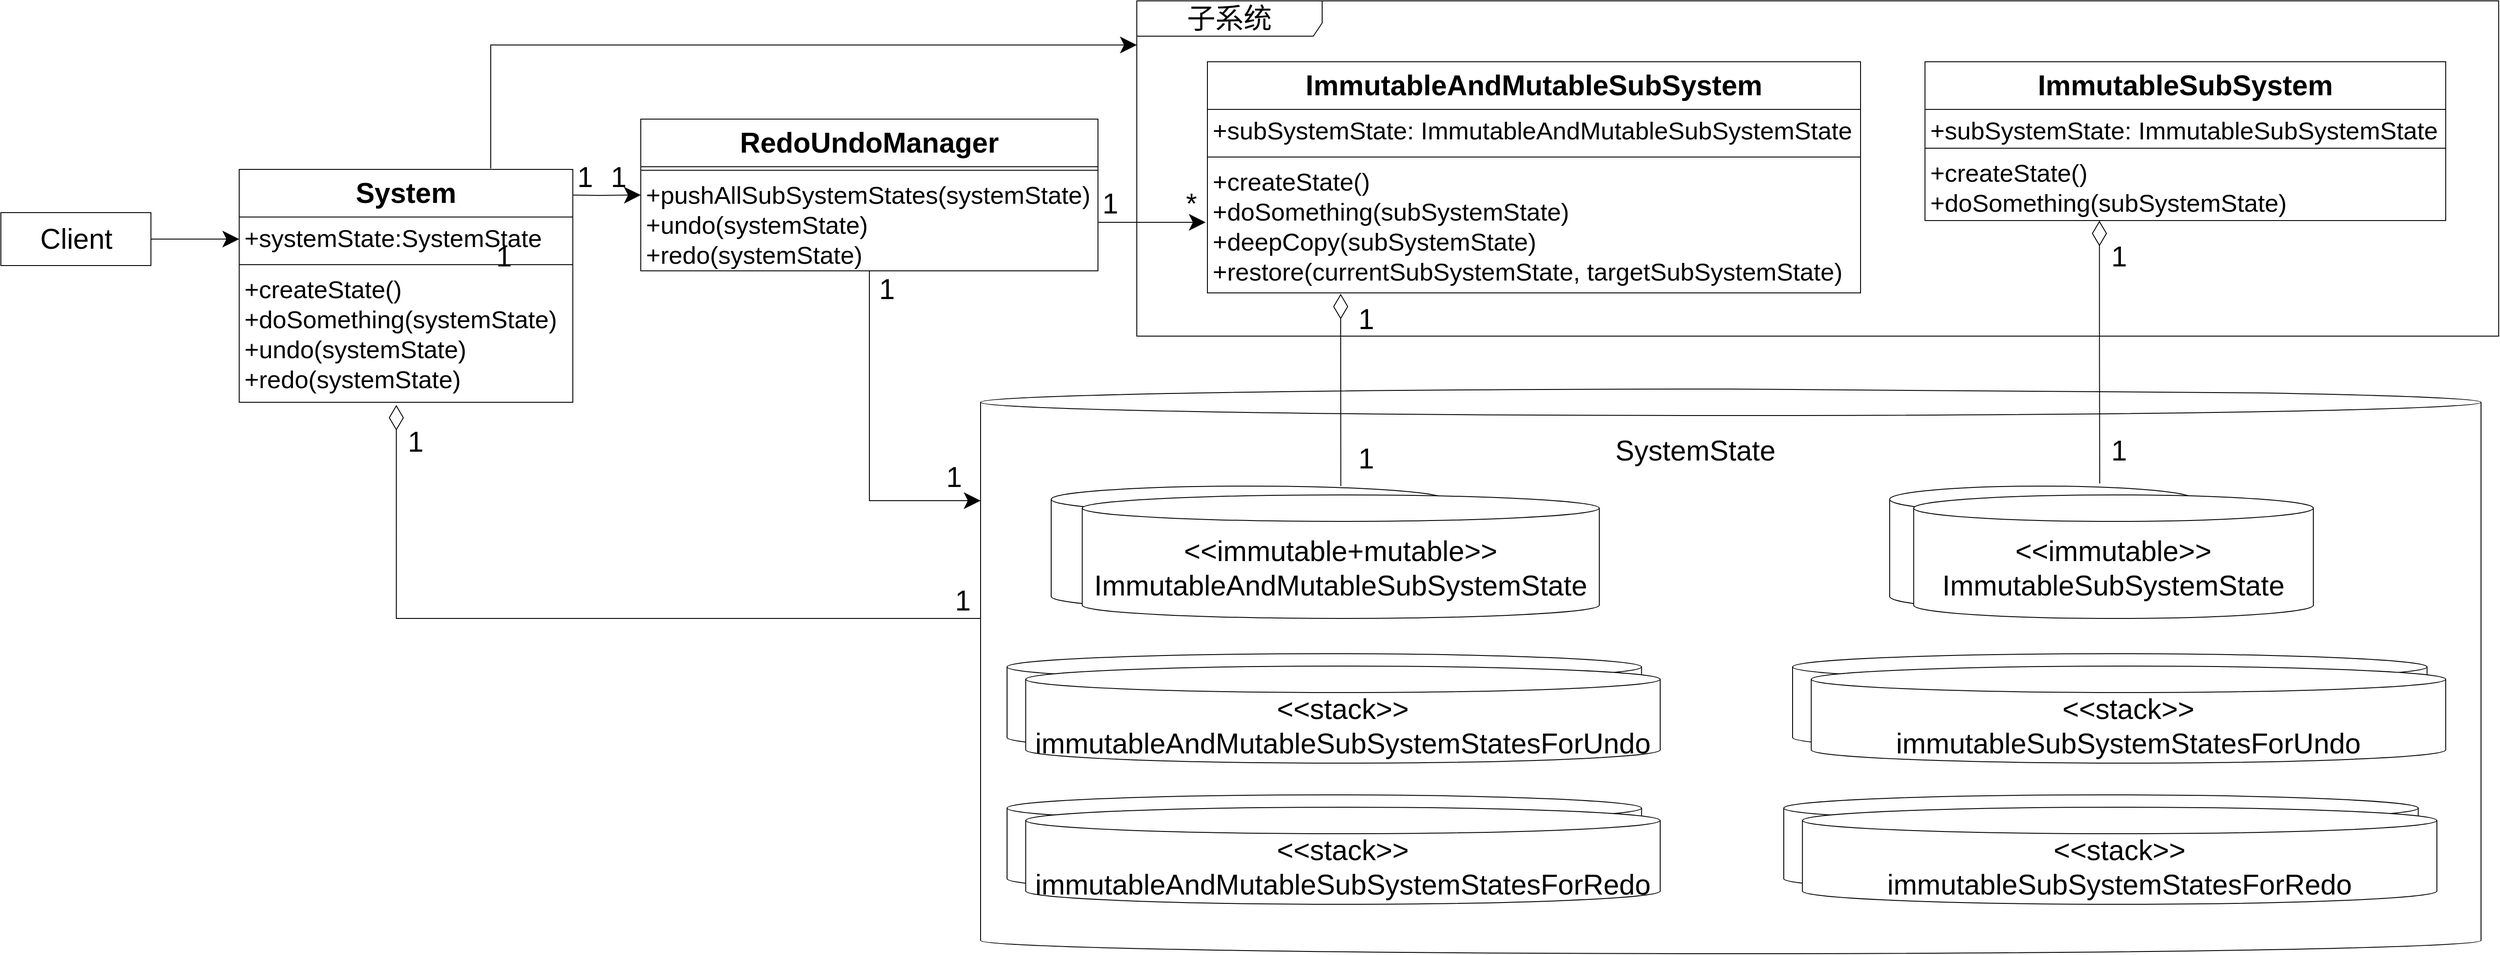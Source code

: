 <mxfile version="14.6.13" type="device"><diagram id="34xcj6VJA_TgIxmaPHAQ" name="第 1 页"><mxGraphModel dx="3592" dy="2130" grid="1" gridSize="10" guides="1" tooltips="1" connect="1" arrows="1" fold="1" page="1" pageScale="1" pageWidth="827" pageHeight="1169" math="0" shadow="0"><root><mxCell id="0"/><mxCell id="1" parent="0"/><mxCell id="PxvBBL2ty2cdPOecogPF-61" value="&lt;font style=&quot;font-size: 32px&quot;&gt;子系统&lt;/font&gt;" style="shape=umlFrame;whiteSpace=wrap;html=1;width=210;height=40;fontSize=32;" parent="1" vertex="1"><mxGeometry x="827" y="330" width="1543" height="380" as="geometry"/></mxCell><mxCell id="PxvBBL2ty2cdPOecogPF-2" value="" style="shape=cylinder3;whiteSpace=wrap;html=1;boundedLbl=1;backgroundOutline=1;size=15;" parent="1" vertex="1"><mxGeometry x="650" y="770" width="1700" height="640" as="geometry"/></mxCell><mxCell id="PxvBBL2ty2cdPOecogPF-3" value="" style="edgeStyle=orthogonalEdgeStyle;rounded=0;orthogonalLoop=1;jettySize=auto;html=1;endSize=16;startSize=16;entryX=0;entryY=0.5;entryDx=0;entryDy=0;" parent="1" source="PxvBBL2ty2cdPOecogPF-4" target="75CkoZoMo51UIs62_muZ-5" edge="1"><mxGeometry relative="1" as="geometry"><mxPoint x="-163.0" y="549" as="targetPoint"/></mxGeometry></mxCell><mxCell id="PxvBBL2ty2cdPOecogPF-4" value="Client" style="html=1;fontSize=32;" parent="1" vertex="1"><mxGeometry x="-460" y="570.0" width="170" height="60" as="geometry"/></mxCell><mxCell id="PxvBBL2ty2cdPOecogPF-43" style="edgeStyle=orthogonalEdgeStyle;rounded=0;orthogonalLoop=1;jettySize=auto;html=1;entryX=0;entryY=0;entryDx=0;entryDy=126.5;entryPerimeter=0;endSize=16;startSize=16;" parent="1" source="PxvBBL2ty2cdPOecogPF-7" target="PxvBBL2ty2cdPOecogPF-2" edge="1"><mxGeometry relative="1" as="geometry"/></mxCell><mxCell id="PxvBBL2ty2cdPOecogPF-7" value="RedoUndoManager" style="swimlane;fontStyle=1;align=center;verticalAlign=top;childLayout=stackLayout;horizontal=1;startSize=54;horizontalStack=0;resizeParent=1;resizeParentMax=0;resizeLast=0;collapsible=1;marginBottom=0;fontSize=32;" parent="1" vertex="1"><mxGeometry x="265" y="464" width="518" height="172" as="geometry"/></mxCell><mxCell id="PxvBBL2ty2cdPOecogPF-8" value="" style="line;strokeWidth=1;fillColor=none;align=left;verticalAlign=middle;spacingTop=-1;spacingLeft=3;spacingRight=3;rotatable=0;labelPosition=right;points=[];portConstraint=eastwest;" parent="PxvBBL2ty2cdPOecogPF-7" vertex="1"><mxGeometry y="54" width="518" height="8" as="geometry"/></mxCell><mxCell id="PxvBBL2ty2cdPOecogPF-9" value="+pushAllSubSystemStates(systemState)&#10;+undo(systemState)&#10;+redo(systemState)" style="text;strokeColor=none;fillColor=none;align=left;verticalAlign=top;spacingLeft=4;spacingRight=4;overflow=hidden;rotatable=0;points=[[0,0.5],[1,0.5]];portConstraint=eastwest;fontSize=28;" parent="PxvBBL2ty2cdPOecogPF-7" vertex="1"><mxGeometry y="62" width="518" height="110" as="geometry"/></mxCell><mxCell id="PxvBBL2ty2cdPOecogPF-11" style="edgeStyle=orthogonalEdgeStyle;rounded=0;orthogonalLoop=1;jettySize=auto;html=1;startSize=26;endSize=26;startArrow=diamondThin;startFill=0;endArrow=none;endFill=0;exitX=0.471;exitY=1.02;exitDx=0;exitDy=0;exitPerimeter=0;" parent="1" source="75CkoZoMo51UIs62_muZ-7" edge="1"><mxGeometry relative="1" as="geometry"><mxPoint x="-10" y="780" as="sourcePoint"/><mxPoint x="650" y="1030" as="targetPoint"/><Array as="points"><mxPoint x="-12" y="1030"/><mxPoint x="650" y="1030"/></Array></mxGeometry></mxCell><mxCell id="PxvBBL2ty2cdPOecogPF-45" style="edgeStyle=orthogonalEdgeStyle;rounded=0;orthogonalLoop=1;jettySize=auto;html=1;entryX=0.736;entryY=0;entryDx=0;entryDy=0;entryPerimeter=0;startSize=26;endSize=26;startArrow=diamondThin;startFill=0;endArrow=none;endFill=0;" parent="1" target="PxvBBL2ty2cdPOecogPF-36" edge="1"><mxGeometry relative="1" as="geometry"><Array as="points"><mxPoint x="1058" y="690"/><mxPoint x="1058" y="690"/></Array><mxPoint x="1058" y="662" as="sourcePoint"/></mxGeometry></mxCell><mxCell id="PxvBBL2ty2cdPOecogPF-26" value="&lt;font style=&quot;font-size: 32px&quot;&gt;SystemState&lt;/font&gt;" style="text;html=1;strokeColor=none;fillColor=none;align=center;verticalAlign=middle;whiteSpace=wrap;rounded=0;" parent="1" vertex="1"><mxGeometry x="1440" y="820" width="40" height="40" as="geometry"/></mxCell><mxCell id="PxvBBL2ty2cdPOecogPF-33" style="edgeStyle=orthogonalEdgeStyle;rounded=0;orthogonalLoop=1;jettySize=auto;html=1;startSize=16;endSize=16;exitX=0.5;exitY=0;exitDx=0;exitDy=0;" parent="1" edge="1"><mxGeometry relative="1" as="geometry"><mxPoint x="827" y="380" as="targetPoint"/><Array as="points"><mxPoint x="95" y="380"/><mxPoint x="827" y="380"/></Array><mxPoint x="95" y="520.0" as="sourcePoint"/></mxGeometry></mxCell><mxCell id="PxvBBL2ty2cdPOecogPF-34" style="edgeStyle=orthogonalEdgeStyle;rounded=0;orthogonalLoop=1;jettySize=auto;html=1;startSize=16;endSize=16;exitX=1;exitY=0.5;exitDx=0;exitDy=0;" parent="1" target="PxvBBL2ty2cdPOecogPF-7" edge="1"><mxGeometry relative="1" as="geometry"><mxPoint x="180" y="550.0" as="sourcePoint"/></mxGeometry></mxCell><mxCell id="PxvBBL2ty2cdPOecogPF-37" value="" style="group" parent="1" vertex="1" connectable="0"><mxGeometry x="730" y="880" width="621" height="150" as="geometry"/></mxCell><mxCell id="PxvBBL2ty2cdPOecogPF-36" value="" style="shape=cylinder3;whiteSpace=wrap;html=1;boundedLbl=1;backgroundOutline=1;size=15;" parent="PxvBBL2ty2cdPOecogPF-37" vertex="1"><mxGeometry width="445.857" height="140" as="geometry"/></mxCell><mxCell id="PxvBBL2ty2cdPOecogPF-10" value="&lt;font style=&quot;font-size: 32px&quot;&gt;&amp;lt;&amp;lt;immutable+mutable&amp;gt;&amp;gt;&lt;br&gt;ImmutableAndMutableSubSystemState&lt;br&gt;&lt;/font&gt;" style="shape=cylinder3;whiteSpace=wrap;html=1;boundedLbl=1;backgroundOutline=1;size=15;" parent="PxvBBL2ty2cdPOecogPF-37" vertex="1"><mxGeometry x="35.196" y="10" width="585.804" height="140" as="geometry"/></mxCell><mxCell id="PxvBBL2ty2cdPOecogPF-39" value="" style="group" parent="1" vertex="1" connectable="0"><mxGeometry x="680" y="1070" width="740" height="124" as="geometry"/></mxCell><mxCell id="PxvBBL2ty2cdPOecogPF-38" value="" style="shape=cylinder3;whiteSpace=wrap;html=1;boundedLbl=1;backgroundOutline=1;size=15;" parent="PxvBBL2ty2cdPOecogPF-39" vertex="1"><mxGeometry width="718.857" height="110" as="geometry"/></mxCell><mxCell id="PxvBBL2ty2cdPOecogPF-27" value="&lt;span style=&quot;font-size: 32px ; text-align: left&quot;&gt;&amp;lt;&amp;lt;stack&amp;gt;&amp;gt;&lt;br&gt;&lt;/span&gt;&lt;span style=&quot;font-size: 32px&quot;&gt;immutableAndMutableSubSystem&lt;/span&gt;&lt;span style=&quot;font-size: 32px ; text-align: left&quot;&gt;StatesForUndo&lt;/span&gt;" style="shape=cylinder3;whiteSpace=wrap;html=1;boundedLbl=1;backgroundOutline=1;size=15;" parent="PxvBBL2ty2cdPOecogPF-39" vertex="1"><mxGeometry x="21.143" y="14" width="718.857" height="110" as="geometry"/></mxCell><mxCell id="PxvBBL2ty2cdPOecogPF-44" style="edgeStyle=orthogonalEdgeStyle;rounded=0;orthogonalLoop=1;jettySize=auto;html=1;startSize=16;endSize=16;" parent="1" source="PxvBBL2ty2cdPOecogPF-9" edge="1"><mxGeometry relative="1" as="geometry"><mxPoint x="905" y="581.0" as="targetPoint"/></mxGeometry></mxCell><mxCell id="PxvBBL2ty2cdPOecogPF-46" value="&lt;font style=&quot;font-size: 32px&quot;&gt;1&lt;/font&gt;" style="text;html=1;strokeColor=none;fillColor=none;align=center;verticalAlign=middle;whiteSpace=wrap;rounded=0;" parent="1" vertex="1"><mxGeometry x="90.0" y="610" width="40" height="20" as="geometry"/></mxCell><mxCell id="PxvBBL2ty2cdPOecogPF-47" value="&lt;font style=&quot;font-size: 32px&quot;&gt;1&lt;/font&gt;" style="text;html=1;strokeColor=none;fillColor=none;align=center;verticalAlign=middle;whiteSpace=wrap;rounded=0;" parent="1" vertex="1"><mxGeometry x="610.0" y="1000" width="40" height="20" as="geometry"/></mxCell><mxCell id="PxvBBL2ty2cdPOecogPF-48" value="&lt;font style=&quot;font-size: 32px&quot;&gt;1&lt;/font&gt;" style="text;html=1;strokeColor=none;fillColor=none;align=center;verticalAlign=middle;whiteSpace=wrap;rounded=0;" parent="1" vertex="1"><mxGeometry x="524.0" y="647" width="40" height="20" as="geometry"/></mxCell><mxCell id="PxvBBL2ty2cdPOecogPF-49" value="&lt;font style=&quot;font-size: 32px&quot;&gt;1&lt;/font&gt;" style="text;html=1;strokeColor=none;fillColor=none;align=center;verticalAlign=middle;whiteSpace=wrap;rounded=0;" parent="1" vertex="1"><mxGeometry x="600.0" y="860" width="40" height="20" as="geometry"/></mxCell><mxCell id="PxvBBL2ty2cdPOecogPF-50" value="&lt;font style=&quot;font-size: 32px&quot;&gt;1&lt;/font&gt;" style="text;html=1;strokeColor=none;fillColor=none;align=center;verticalAlign=middle;whiteSpace=wrap;rounded=0;" parent="1" vertex="1"><mxGeometry x="182.0" y="520" width="40" height="20" as="geometry"/></mxCell><mxCell id="PxvBBL2ty2cdPOecogPF-51" value="&lt;font style=&quot;font-size: 32px&quot;&gt;1&lt;/font&gt;" style="text;html=1;strokeColor=none;fillColor=none;align=center;verticalAlign=middle;whiteSpace=wrap;rounded=0;" parent="1" vertex="1"><mxGeometry x="220.0" y="520" width="40" height="20" as="geometry"/></mxCell><mxCell id="PxvBBL2ty2cdPOecogPF-56" value="&lt;font style=&quot;font-size: 32px&quot;&gt;1&lt;/font&gt;" style="text;html=1;strokeColor=none;fillColor=none;align=center;verticalAlign=middle;whiteSpace=wrap;rounded=0;" parent="1" vertex="1"><mxGeometry x="777.0" y="550" width="40" height="20" as="geometry"/></mxCell><mxCell id="PxvBBL2ty2cdPOecogPF-57" value="&lt;font style=&quot;font-size: 32px&quot;&gt;*&lt;/font&gt;" style="text;html=1;strokeColor=none;fillColor=none;align=center;verticalAlign=middle;whiteSpace=wrap;rounded=0;" parent="1" vertex="1"><mxGeometry x="869.0" y="550" width="40" height="20" as="geometry"/></mxCell><mxCell id="PxvBBL2ty2cdPOecogPF-80" style="edgeStyle=orthogonalEdgeStyle;rounded=0;orthogonalLoop=1;jettySize=auto;html=1;startSize=26;endSize=26;exitX=0.335;exitY=1.002;exitDx=0;exitDy=0;exitPerimeter=0;startArrow=diamondThin;startFill=0;endArrow=none;endFill=0;" parent="1" source="75CkoZoMo51UIs62_muZ-15" edge="1"><mxGeometry relative="1" as="geometry"><mxPoint x="1918" y="877" as="targetPoint"/><mxPoint x="1917.44" y="598.288" as="sourcePoint"/></mxGeometry></mxCell><mxCell id="PxvBBL2ty2cdPOecogPF-62" value="" style="group" parent="1" vertex="1" connectable="0"><mxGeometry x="1680" y="880" width="480" height="150" as="geometry"/></mxCell><mxCell id="PxvBBL2ty2cdPOecogPF-63" value="" style="shape=cylinder3;whiteSpace=wrap;html=1;boundedLbl=1;backgroundOutline=1;size=15;" parent="PxvBBL2ty2cdPOecogPF-62" vertex="1"><mxGeometry width="344.624" height="140" as="geometry"/></mxCell><mxCell id="PxvBBL2ty2cdPOecogPF-64" value="&lt;font style=&quot;font-size: 32px&quot;&gt;&amp;lt;&amp;lt;immutable&amp;gt;&amp;gt;&lt;br&gt;ImmutableSubSystemState&lt;br&gt;&lt;/font&gt;" style="shape=cylinder3;whiteSpace=wrap;html=1;boundedLbl=1;backgroundOutline=1;size=15;" parent="PxvBBL2ty2cdPOecogPF-62" vertex="1"><mxGeometry x="27.205" y="10" width="452.795" height="140" as="geometry"/></mxCell><mxCell id="PxvBBL2ty2cdPOecogPF-71" value="" style="group" parent="1" vertex="1" connectable="0"><mxGeometry x="680" y="1230" width="740" height="124" as="geometry"/></mxCell><mxCell id="PxvBBL2ty2cdPOecogPF-72" value="" style="shape=cylinder3;whiteSpace=wrap;html=1;boundedLbl=1;backgroundOutline=1;size=15;" parent="PxvBBL2ty2cdPOecogPF-71" vertex="1"><mxGeometry width="718.857" height="110" as="geometry"/></mxCell><mxCell id="PxvBBL2ty2cdPOecogPF-73" value="&lt;span style=&quot;font-size: 32px ; text-align: left&quot;&gt;&amp;lt;&amp;lt;stack&amp;gt;&amp;gt;&lt;br&gt;&lt;/span&gt;&lt;span style=&quot;font-size: 32px&quot;&gt;immutableAndMutableSubSystem&lt;/span&gt;&lt;span style=&quot;font-size: 32px ; text-align: left&quot;&gt;StatesForRedo&lt;/span&gt;" style="shape=cylinder3;whiteSpace=wrap;html=1;boundedLbl=1;backgroundOutline=1;size=15;" parent="PxvBBL2ty2cdPOecogPF-71" vertex="1"><mxGeometry x="21.143" y="14" width="718.857" height="110" as="geometry"/></mxCell><mxCell id="PxvBBL2ty2cdPOecogPF-74" value="" style="group" parent="1" vertex="1" connectable="0"><mxGeometry x="1570" y="1070" width="740" height="124" as="geometry"/></mxCell><mxCell id="PxvBBL2ty2cdPOecogPF-75" value="" style="shape=cylinder3;whiteSpace=wrap;html=1;boundedLbl=1;backgroundOutline=1;size=15;" parent="PxvBBL2ty2cdPOecogPF-74" vertex="1"><mxGeometry width="718.857" height="110" as="geometry"/></mxCell><mxCell id="PxvBBL2ty2cdPOecogPF-76" value="&lt;span style=&quot;font-size: 32px ; text-align: left&quot;&gt;&amp;lt;&amp;lt;stack&amp;gt;&amp;gt;&lt;br&gt;&lt;/span&gt;&lt;span style=&quot;font-size: 32px&quot;&gt;immutableSubSystem&lt;/span&gt;&lt;span style=&quot;font-size: 32px ; text-align: left&quot;&gt;StatesForUndo&lt;/span&gt;" style="shape=cylinder3;whiteSpace=wrap;html=1;boundedLbl=1;backgroundOutline=1;size=15;" parent="PxvBBL2ty2cdPOecogPF-74" vertex="1"><mxGeometry x="21.143" y="14" width="718.857" height="110" as="geometry"/></mxCell><mxCell id="PxvBBL2ty2cdPOecogPF-77" value="" style="group" parent="1" vertex="1" connectable="0"><mxGeometry x="1560" y="1230" width="740" height="124" as="geometry"/></mxCell><mxCell id="PxvBBL2ty2cdPOecogPF-78" value="" style="shape=cylinder3;whiteSpace=wrap;html=1;boundedLbl=1;backgroundOutline=1;size=15;" parent="PxvBBL2ty2cdPOecogPF-77" vertex="1"><mxGeometry width="718.857" height="110" as="geometry"/></mxCell><mxCell id="PxvBBL2ty2cdPOecogPF-79" value="&lt;span style=&quot;font-size: 32px ; text-align: left&quot;&gt;&amp;lt;&amp;lt;stack&amp;gt;&amp;gt;&lt;br&gt;&lt;/span&gt;&lt;span style=&quot;font-size: 32px&quot;&gt;immutableSubSystem&lt;/span&gt;&lt;span style=&quot;font-size: 32px ; text-align: left&quot;&gt;StatesForRedo&lt;/span&gt;" style="shape=cylinder3;whiteSpace=wrap;html=1;boundedLbl=1;backgroundOutline=1;size=15;" parent="PxvBBL2ty2cdPOecogPF-77" vertex="1"><mxGeometry x="21.143" y="14" width="718.857" height="110" as="geometry"/></mxCell><mxCell id="059wEsYNDThHB27LquDz-1" value="&lt;font style=&quot;font-size: 32px&quot;&gt;1&lt;/font&gt;" style="text;html=1;strokeColor=none;fillColor=none;align=center;verticalAlign=middle;whiteSpace=wrap;rounded=0;" parent="1" vertex="1"><mxGeometry x="1067.0" y="681" width="40" height="20" as="geometry"/></mxCell><mxCell id="059wEsYNDThHB27LquDz-2" value="&lt;font style=&quot;font-size: 32px&quot;&gt;1&lt;/font&gt;" style="text;html=1;strokeColor=none;fillColor=none;align=center;verticalAlign=middle;whiteSpace=wrap;rounded=0;" parent="1" vertex="1"><mxGeometry x="1067.0" y="839" width="40" height="20" as="geometry"/></mxCell><mxCell id="059wEsYNDThHB27LquDz-3" value="&lt;font style=&quot;font-size: 32px&quot;&gt;1&lt;/font&gt;" style="text;html=1;strokeColor=none;fillColor=none;align=center;verticalAlign=middle;whiteSpace=wrap;rounded=0;" parent="1" vertex="1"><mxGeometry x="1920.0" y="610" width="40" height="20" as="geometry"/></mxCell><mxCell id="059wEsYNDThHB27LquDz-4" value="&lt;font style=&quot;font-size: 32px&quot;&gt;1&lt;/font&gt;" style="text;html=1;strokeColor=none;fillColor=none;align=center;verticalAlign=middle;whiteSpace=wrap;rounded=0;" parent="1" vertex="1"><mxGeometry x="1920.0" y="830" width="40" height="20" as="geometry"/></mxCell><mxCell id="75CkoZoMo51UIs62_muZ-4" value="System" style="swimlane;fontStyle=1;align=center;verticalAlign=top;childLayout=stackLayout;horizontal=1;startSize=54;horizontalStack=0;resizeParent=1;resizeParentMax=0;resizeLast=0;collapsible=1;marginBottom=0;fontSize=32;" parent="1" vertex="1"><mxGeometry x="-190" y="521" width="378" height="264" as="geometry"/></mxCell><mxCell id="75CkoZoMo51UIs62_muZ-5" value="+systemState:SystemState" style="text;strokeColor=none;fillColor=none;align=left;verticalAlign=top;spacingLeft=4;spacingRight=4;overflow=hidden;rotatable=0;points=[[0,0.5],[1,0.5]];portConstraint=eastwest;fontSize=28;" parent="75CkoZoMo51UIs62_muZ-4" vertex="1"><mxGeometry y="54" width="378" height="50" as="geometry"/></mxCell><mxCell id="75CkoZoMo51UIs62_muZ-6" value="" style="line;strokeWidth=1;fillColor=none;align=left;verticalAlign=middle;spacingTop=-1;spacingLeft=3;spacingRight=3;rotatable=0;labelPosition=right;points=[];portConstraint=eastwest;" parent="75CkoZoMo51UIs62_muZ-4" vertex="1"><mxGeometry y="104" width="378" height="8" as="geometry"/></mxCell><mxCell id="75CkoZoMo51UIs62_muZ-7" value="+createState()&#10;+doSomething(systemState)&#10;+undo(systemState)&#10;+redo(systemState)" style="text;strokeColor=none;fillColor=none;align=left;verticalAlign=top;spacingLeft=4;spacingRight=4;overflow=hidden;rotatable=0;points=[[0,0.5],[1,0.5]];portConstraint=eastwest;fontSize=28;" parent="75CkoZoMo51UIs62_muZ-4" vertex="1"><mxGeometry y="112" width="378" height="152" as="geometry"/></mxCell><mxCell id="75CkoZoMo51UIs62_muZ-8" value="ImmutableAndMutableSubSystem" style="swimlane;fontStyle=1;align=center;verticalAlign=top;childLayout=stackLayout;horizontal=1;startSize=54;horizontalStack=0;resizeParent=1;resizeParentMax=0;resizeLast=0;collapsible=1;marginBottom=0;fontSize=32;" parent="1" vertex="1"><mxGeometry x="907" y="399" width="740" height="262" as="geometry"/></mxCell><mxCell id="75CkoZoMo51UIs62_muZ-9" value="+subSystemState: ImmutableAndMutableSubSystemState" style="text;strokeColor=none;fillColor=none;align=left;verticalAlign=top;spacingLeft=4;spacingRight=4;overflow=hidden;rotatable=0;points=[[0,0.5],[1,0.5]];portConstraint=eastwest;fontSize=28;" parent="75CkoZoMo51UIs62_muZ-8" vertex="1"><mxGeometry y="54" width="740" height="50" as="geometry"/></mxCell><mxCell id="75CkoZoMo51UIs62_muZ-10" value="" style="line;strokeWidth=1;fillColor=none;align=left;verticalAlign=middle;spacingTop=-1;spacingLeft=3;spacingRight=3;rotatable=0;labelPosition=right;points=[];portConstraint=eastwest;" parent="75CkoZoMo51UIs62_muZ-8" vertex="1"><mxGeometry y="104" width="740" height="8" as="geometry"/></mxCell><mxCell id="75CkoZoMo51UIs62_muZ-11" value="+createState()&#10;+doSomething(subSystemState)&#10;+deepCopy(subSystemState)&#10;+restore(currentSubSystemState, targetSubSystemState)" style="text;strokeColor=none;fillColor=none;align=left;verticalAlign=top;spacingLeft=4;spacingRight=4;overflow=hidden;rotatable=0;points=[[0,0.5],[1,0.5]];portConstraint=eastwest;fontSize=28;" parent="75CkoZoMo51UIs62_muZ-8" vertex="1"><mxGeometry y="112" width="740" height="150" as="geometry"/></mxCell><mxCell id="75CkoZoMo51UIs62_muZ-12" value="ImmutableSubSystem" style="swimlane;fontStyle=1;align=center;verticalAlign=top;childLayout=stackLayout;horizontal=1;startSize=54;horizontalStack=0;resizeParent=1;resizeParentMax=0;resizeLast=0;collapsible=1;marginBottom=0;fontSize=32;" parent="1" vertex="1"><mxGeometry x="1720" y="399" width="590" height="180" as="geometry"/></mxCell><mxCell id="75CkoZoMo51UIs62_muZ-13" value="+subSystemState: ImmutableSubSystemState" style="text;strokeColor=none;fillColor=none;align=left;verticalAlign=top;spacingLeft=4;spacingRight=4;overflow=hidden;rotatable=0;points=[[0,0.5],[1,0.5]];portConstraint=eastwest;fontSize=28;" parent="75CkoZoMo51UIs62_muZ-12" vertex="1"><mxGeometry y="54" width="590" height="40" as="geometry"/></mxCell><mxCell id="75CkoZoMo51UIs62_muZ-14" value="" style="line;strokeWidth=1;fillColor=none;align=left;verticalAlign=middle;spacingTop=-1;spacingLeft=3;spacingRight=3;rotatable=0;labelPosition=right;points=[];portConstraint=eastwest;" parent="75CkoZoMo51UIs62_muZ-12" vertex="1"><mxGeometry y="94" width="590" height="8" as="geometry"/></mxCell><mxCell id="75CkoZoMo51UIs62_muZ-15" value="+createState()&#10;+doSomething(subSystemState)" style="text;strokeColor=none;fillColor=none;align=left;verticalAlign=top;spacingLeft=4;spacingRight=4;overflow=hidden;rotatable=0;points=[[0,0.5],[1,0.5]];portConstraint=eastwest;fontSize=28;" parent="75CkoZoMo51UIs62_muZ-12" vertex="1"><mxGeometry y="102" width="590" height="78" as="geometry"/></mxCell><mxCell id="75CkoZoMo51UIs62_muZ-16" value="&lt;font style=&quot;font-size: 32px&quot;&gt;1&lt;/font&gt;" style="text;html=1;strokeColor=none;fillColor=none;align=center;verticalAlign=middle;whiteSpace=wrap;rounded=0;" parent="1" vertex="1"><mxGeometry x="-10.0" y="820" width="40" height="20" as="geometry"/></mxCell></root></mxGraphModel></diagram></mxfile>